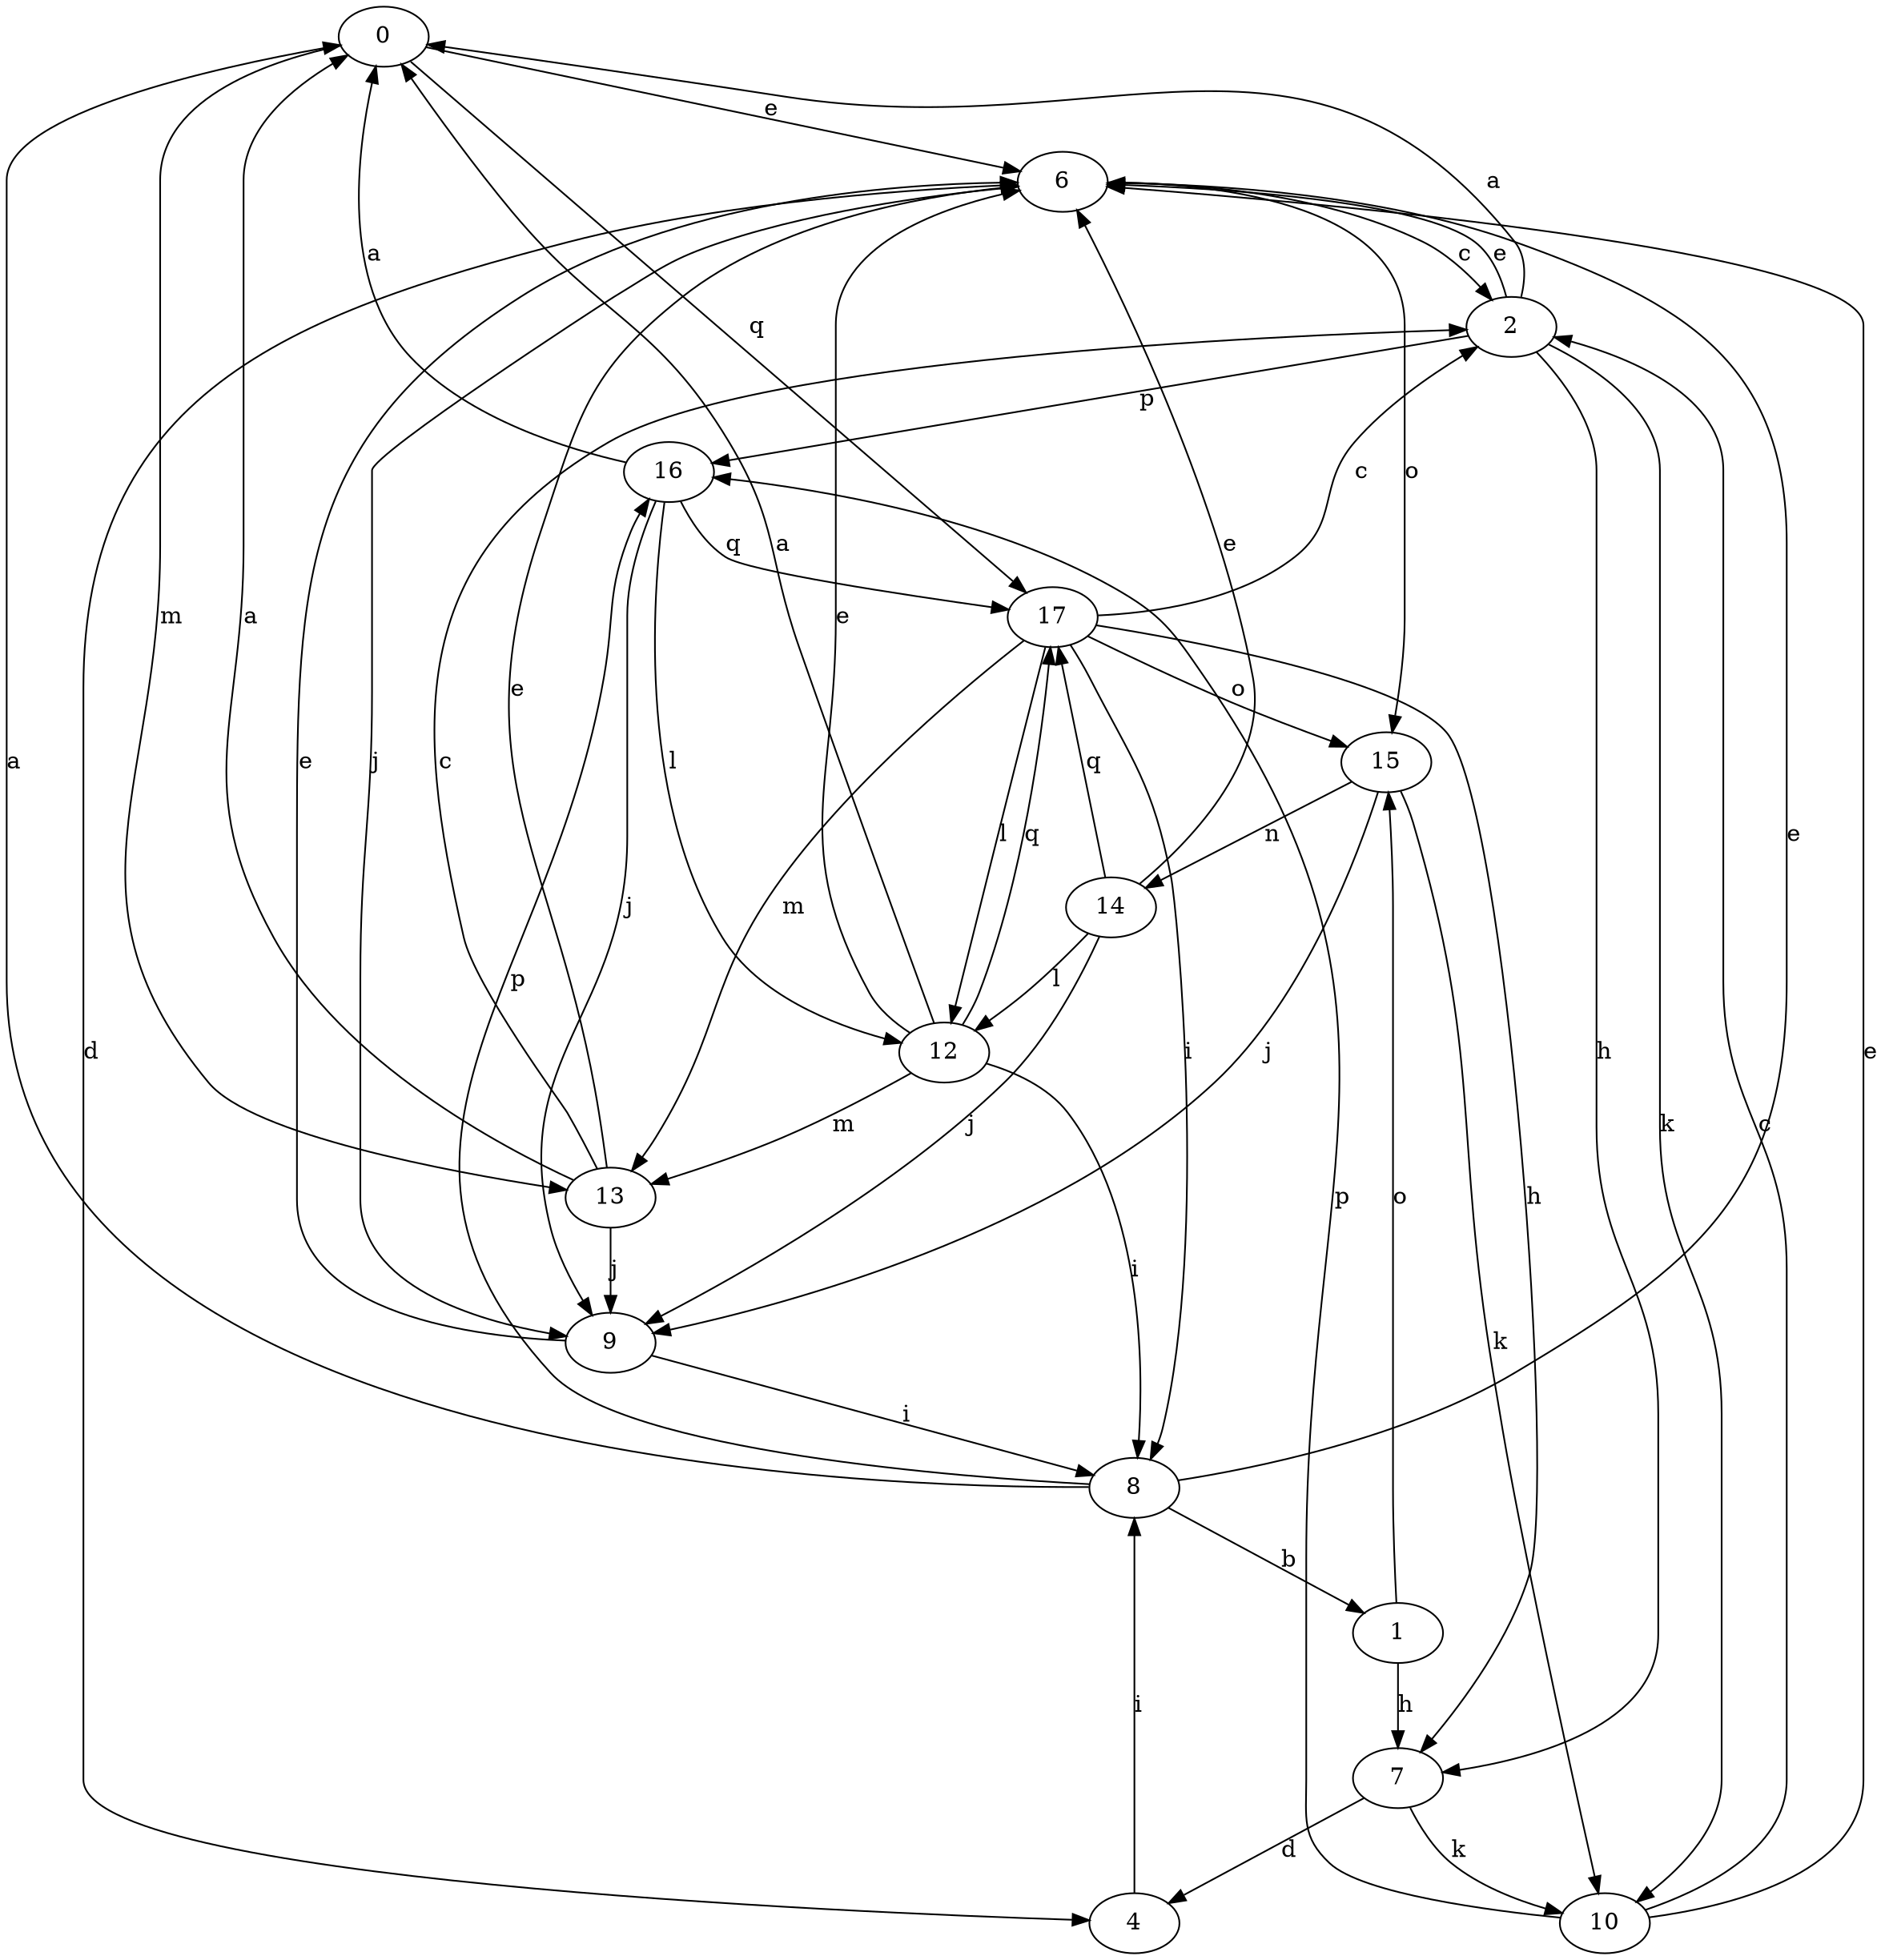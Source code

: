 strict digraph  {
0;
1;
2;
4;
6;
7;
8;
9;
10;
12;
13;
14;
15;
16;
17;
0 -> 6  [label=e];
0 -> 13  [label=m];
0 -> 17  [label=q];
1 -> 7  [label=h];
1 -> 15  [label=o];
2 -> 0  [label=a];
2 -> 6  [label=e];
2 -> 7  [label=h];
2 -> 10  [label=k];
2 -> 16  [label=p];
4 -> 8  [label=i];
6 -> 2  [label=c];
6 -> 4  [label=d];
6 -> 9  [label=j];
6 -> 15  [label=o];
7 -> 4  [label=d];
7 -> 10  [label=k];
8 -> 0  [label=a];
8 -> 1  [label=b];
8 -> 6  [label=e];
8 -> 16  [label=p];
9 -> 6  [label=e];
9 -> 8  [label=i];
10 -> 2  [label=c];
10 -> 6  [label=e];
10 -> 16  [label=p];
12 -> 0  [label=a];
12 -> 6  [label=e];
12 -> 8  [label=i];
12 -> 13  [label=m];
12 -> 17  [label=q];
13 -> 0  [label=a];
13 -> 2  [label=c];
13 -> 6  [label=e];
13 -> 9  [label=j];
14 -> 6  [label=e];
14 -> 9  [label=j];
14 -> 12  [label=l];
14 -> 17  [label=q];
15 -> 9  [label=j];
15 -> 10  [label=k];
15 -> 14  [label=n];
16 -> 0  [label=a];
16 -> 9  [label=j];
16 -> 12  [label=l];
16 -> 17  [label=q];
17 -> 2  [label=c];
17 -> 7  [label=h];
17 -> 8  [label=i];
17 -> 12  [label=l];
17 -> 13  [label=m];
17 -> 15  [label=o];
}
